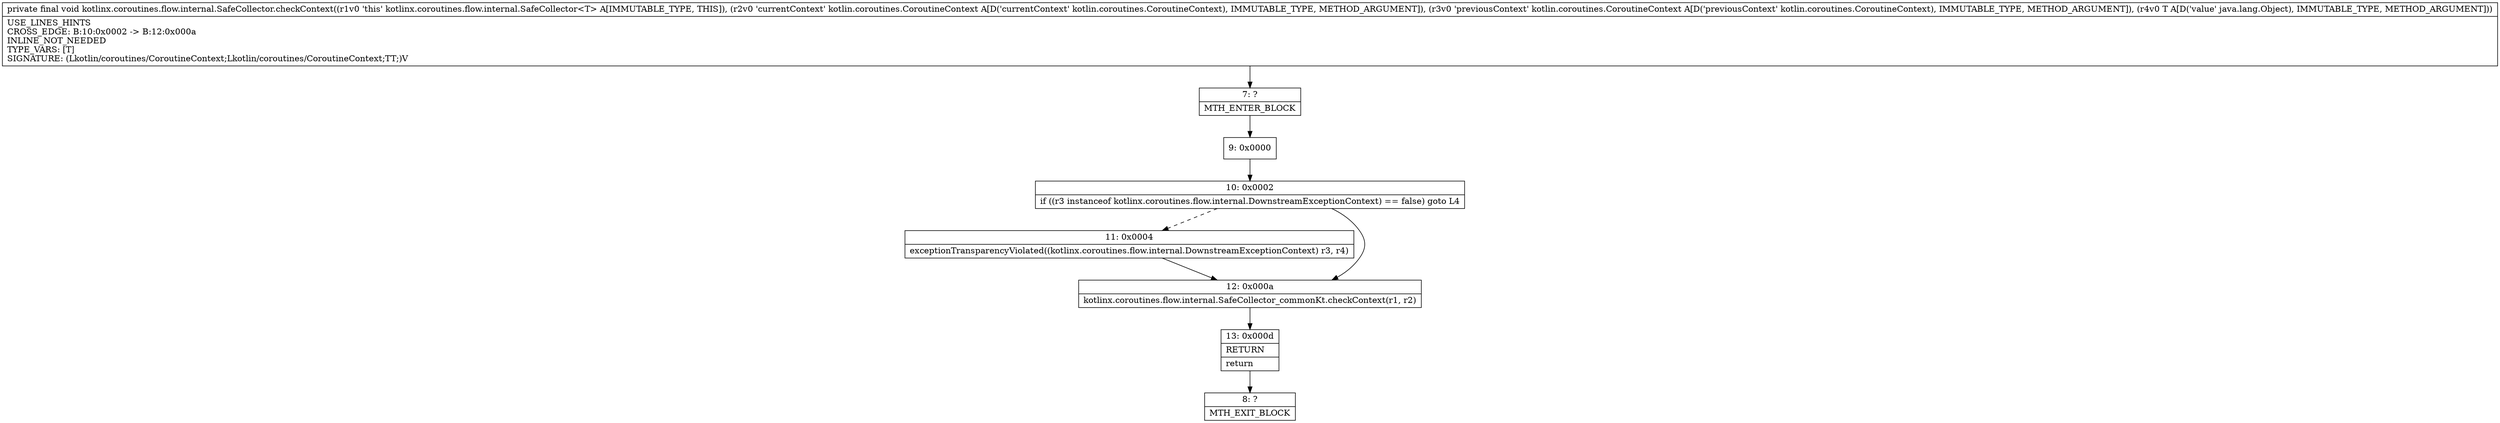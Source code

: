 digraph "CFG forkotlinx.coroutines.flow.internal.SafeCollector.checkContext(Lkotlin\/coroutines\/CoroutineContext;Lkotlin\/coroutines\/CoroutineContext;Ljava\/lang\/Object;)V" {
Node_7 [shape=record,label="{7\:\ ?|MTH_ENTER_BLOCK\l}"];
Node_9 [shape=record,label="{9\:\ 0x0000}"];
Node_10 [shape=record,label="{10\:\ 0x0002|if ((r3 instanceof kotlinx.coroutines.flow.internal.DownstreamExceptionContext) == false) goto L4\l}"];
Node_11 [shape=record,label="{11\:\ 0x0004|exceptionTransparencyViolated((kotlinx.coroutines.flow.internal.DownstreamExceptionContext) r3, r4)\l}"];
Node_12 [shape=record,label="{12\:\ 0x000a|kotlinx.coroutines.flow.internal.SafeCollector_commonKt.checkContext(r1, r2)\l}"];
Node_13 [shape=record,label="{13\:\ 0x000d|RETURN\l|return\l}"];
Node_8 [shape=record,label="{8\:\ ?|MTH_EXIT_BLOCK\l}"];
MethodNode[shape=record,label="{private final void kotlinx.coroutines.flow.internal.SafeCollector.checkContext((r1v0 'this' kotlinx.coroutines.flow.internal.SafeCollector\<T\> A[IMMUTABLE_TYPE, THIS]), (r2v0 'currentContext' kotlin.coroutines.CoroutineContext A[D('currentContext' kotlin.coroutines.CoroutineContext), IMMUTABLE_TYPE, METHOD_ARGUMENT]), (r3v0 'previousContext' kotlin.coroutines.CoroutineContext A[D('previousContext' kotlin.coroutines.CoroutineContext), IMMUTABLE_TYPE, METHOD_ARGUMENT]), (r4v0 T A[D('value' java.lang.Object), IMMUTABLE_TYPE, METHOD_ARGUMENT]))  | USE_LINES_HINTS\lCROSS_EDGE: B:10:0x0002 \-\> B:12:0x000a\lINLINE_NOT_NEEDED\lTYPE_VARS: [T]\lSIGNATURE: (Lkotlin\/coroutines\/CoroutineContext;Lkotlin\/coroutines\/CoroutineContext;TT;)V\l}"];
MethodNode -> Node_7;Node_7 -> Node_9;
Node_9 -> Node_10;
Node_10 -> Node_11[style=dashed];
Node_10 -> Node_12;
Node_11 -> Node_12;
Node_12 -> Node_13;
Node_13 -> Node_8;
}


